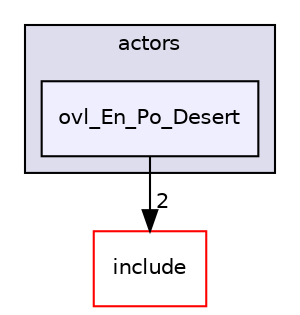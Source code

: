 digraph "src/overlays/actors/ovl_En_Po_Desert" {
  compound=true
  node [ fontsize="10", fontname="Helvetica"];
  edge [ labelfontsize="10", labelfontname="Helvetica"];
  subgraph clusterdir_e93473484be31ce7bcb356bd643a22f8 {
    graph [ bgcolor="#ddddee", pencolor="black", label="actors" fontname="Helvetica", fontsize="10", URL="dir_e93473484be31ce7bcb356bd643a22f8.html"]
  dir_aeb693bb31891a521e888974e15b88f7 [shape=box, label="ovl_En_Po_Desert", style="filled", fillcolor="#eeeeff", pencolor="black", URL="dir_aeb693bb31891a521e888974e15b88f7.html"];
  }
  dir_d44c64559bbebec7f509842c48db8b23 [shape=box label="include" fillcolor="white" style="filled" color="red" URL="dir_d44c64559bbebec7f509842c48db8b23.html"];
  dir_aeb693bb31891a521e888974e15b88f7->dir_d44c64559bbebec7f509842c48db8b23 [headlabel="2", labeldistance=1.5 headhref="dir_000325_000000.html"];
}
